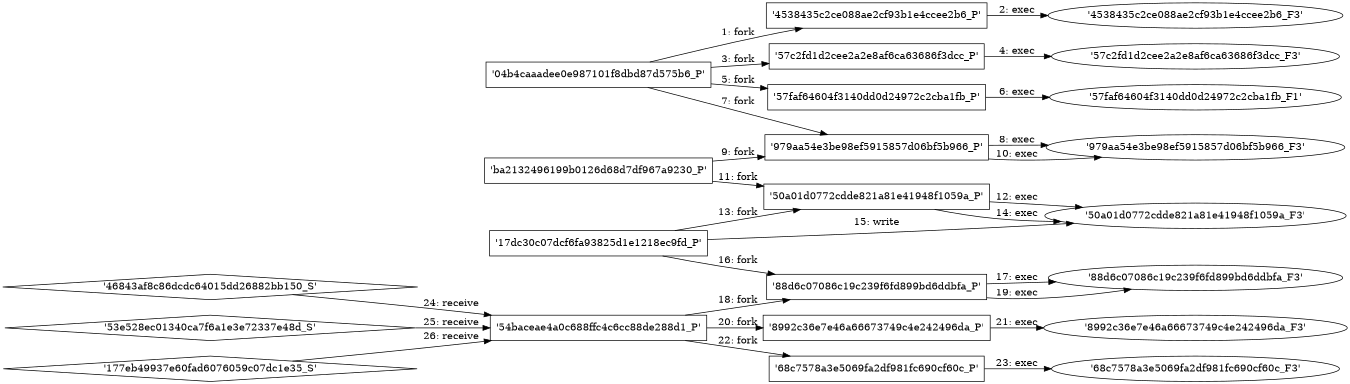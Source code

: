 digraph "D:\Learning\Paper\apt\基于CTI的攻击预警\Dataset\攻击图\ASGfromALLCTI\How can Microsoft Threat Protection help reduce the risk from phishing.dot" {
rankdir="LR"
size="9"
fixedsize="false"
splines="true"
nodesep=0.3
ranksep=0
fontsize=10
overlap="scalexy"
engine= "neato"
	"'04b4caaadee0e987101f8dbd87d575b6_P'" [node_type=Process shape=box]
	"'4538435c2ce088ae2cf93b1e4ccee2b6_P'" [node_type=Process shape=box]
	"'04b4caaadee0e987101f8dbd87d575b6_P'" -> "'4538435c2ce088ae2cf93b1e4ccee2b6_P'" [label="1: fork"]
	"'4538435c2ce088ae2cf93b1e4ccee2b6_P'" [node_type=Process shape=box]
	"'4538435c2ce088ae2cf93b1e4ccee2b6_F3'" [node_type=File shape=ellipse]
	"'4538435c2ce088ae2cf93b1e4ccee2b6_P'" -> "'4538435c2ce088ae2cf93b1e4ccee2b6_F3'" [label="2: exec"]
	"'04b4caaadee0e987101f8dbd87d575b6_P'" [node_type=Process shape=box]
	"'57c2fd1d2cee2a2e8af6ca63686f3dcc_P'" [node_type=Process shape=box]
	"'04b4caaadee0e987101f8dbd87d575b6_P'" -> "'57c2fd1d2cee2a2e8af6ca63686f3dcc_P'" [label="3: fork"]
	"'57c2fd1d2cee2a2e8af6ca63686f3dcc_P'" [node_type=Process shape=box]
	"'57c2fd1d2cee2a2e8af6ca63686f3dcc_F3'" [node_type=File shape=ellipse]
	"'57c2fd1d2cee2a2e8af6ca63686f3dcc_P'" -> "'57c2fd1d2cee2a2e8af6ca63686f3dcc_F3'" [label="4: exec"]
	"'04b4caaadee0e987101f8dbd87d575b6_P'" [node_type=Process shape=box]
	"'57faf64604f3140dd0d24972c2cba1fb_P'" [node_type=Process shape=box]
	"'04b4caaadee0e987101f8dbd87d575b6_P'" -> "'57faf64604f3140dd0d24972c2cba1fb_P'" [label="5: fork"]
	"'57faf64604f3140dd0d24972c2cba1fb_P'" [node_type=Process shape=box]
	"'57faf64604f3140dd0d24972c2cba1fb_F1'" [node_type=File shape=ellipse]
	"'57faf64604f3140dd0d24972c2cba1fb_P'" -> "'57faf64604f3140dd0d24972c2cba1fb_F1'" [label="6: exec"]
	"'04b4caaadee0e987101f8dbd87d575b6_P'" [node_type=Process shape=box]
	"'979aa54e3be98ef5915857d06bf5b966_P'" [node_type=Process shape=box]
	"'04b4caaadee0e987101f8dbd87d575b6_P'" -> "'979aa54e3be98ef5915857d06bf5b966_P'" [label="7: fork"]
	"'979aa54e3be98ef5915857d06bf5b966_P'" [node_type=Process shape=box]
	"'979aa54e3be98ef5915857d06bf5b966_F3'" [node_type=File shape=ellipse]
	"'979aa54e3be98ef5915857d06bf5b966_P'" -> "'979aa54e3be98ef5915857d06bf5b966_F3'" [label="8: exec"]
	"'ba2132496199b0126d68d7df967a9230_P'" [node_type=Process shape=box]
	"'979aa54e3be98ef5915857d06bf5b966_P'" [node_type=Process shape=box]
	"'ba2132496199b0126d68d7df967a9230_P'" -> "'979aa54e3be98ef5915857d06bf5b966_P'" [label="9: fork"]
	"'979aa54e3be98ef5915857d06bf5b966_P'" [node_type=Process shape=box]
	"'979aa54e3be98ef5915857d06bf5b966_F3'" [node_type=File shape=ellipse]
	"'979aa54e3be98ef5915857d06bf5b966_P'" -> "'979aa54e3be98ef5915857d06bf5b966_F3'" [label="10: exec"]
	"'ba2132496199b0126d68d7df967a9230_P'" [node_type=Process shape=box]
	"'50a01d0772cdde821a81e41948f1059a_P'" [node_type=Process shape=box]
	"'ba2132496199b0126d68d7df967a9230_P'" -> "'50a01d0772cdde821a81e41948f1059a_P'" [label="11: fork"]
	"'50a01d0772cdde821a81e41948f1059a_P'" [node_type=Process shape=box]
	"'50a01d0772cdde821a81e41948f1059a_F3'" [node_type=File shape=ellipse]
	"'50a01d0772cdde821a81e41948f1059a_P'" -> "'50a01d0772cdde821a81e41948f1059a_F3'" [label="12: exec"]
	"'17dc30c07dcf6fa93825d1e1218ec9fd_P'" [node_type=Process shape=box]
	"'50a01d0772cdde821a81e41948f1059a_P'" [node_type=Process shape=box]
	"'17dc30c07dcf6fa93825d1e1218ec9fd_P'" -> "'50a01d0772cdde821a81e41948f1059a_P'" [label="13: fork"]
	"'50a01d0772cdde821a81e41948f1059a_P'" [node_type=Process shape=box]
	"'50a01d0772cdde821a81e41948f1059a_F3'" [node_type=File shape=ellipse]
	"'50a01d0772cdde821a81e41948f1059a_P'" -> "'50a01d0772cdde821a81e41948f1059a_F3'" [label="14: exec"]
	"'50a01d0772cdde821a81e41948f1059a_F3'" [node_type=file shape=ellipse]
	"'17dc30c07dcf6fa93825d1e1218ec9fd_P'" [node_type=Process shape=box]
	"'17dc30c07dcf6fa93825d1e1218ec9fd_P'" -> "'50a01d0772cdde821a81e41948f1059a_F3'" [label="15: write"]
	"'17dc30c07dcf6fa93825d1e1218ec9fd_P'" [node_type=Process shape=box]
	"'88d6c07086c19c239f6fd899bd6ddbfa_P'" [node_type=Process shape=box]
	"'17dc30c07dcf6fa93825d1e1218ec9fd_P'" -> "'88d6c07086c19c239f6fd899bd6ddbfa_P'" [label="16: fork"]
	"'88d6c07086c19c239f6fd899bd6ddbfa_P'" [node_type=Process shape=box]
	"'88d6c07086c19c239f6fd899bd6ddbfa_F3'" [node_type=File shape=ellipse]
	"'88d6c07086c19c239f6fd899bd6ddbfa_P'" -> "'88d6c07086c19c239f6fd899bd6ddbfa_F3'" [label="17: exec"]
	"'54baceae4a0c688ffc4c6cc88de288d1_P'" [node_type=Process shape=box]
	"'88d6c07086c19c239f6fd899bd6ddbfa_P'" [node_type=Process shape=box]
	"'54baceae4a0c688ffc4c6cc88de288d1_P'" -> "'88d6c07086c19c239f6fd899bd6ddbfa_P'" [label="18: fork"]
	"'88d6c07086c19c239f6fd899bd6ddbfa_P'" [node_type=Process shape=box]
	"'88d6c07086c19c239f6fd899bd6ddbfa_F3'" [node_type=File shape=ellipse]
	"'88d6c07086c19c239f6fd899bd6ddbfa_P'" -> "'88d6c07086c19c239f6fd899bd6ddbfa_F3'" [label="19: exec"]
	"'54baceae4a0c688ffc4c6cc88de288d1_P'" [node_type=Process shape=box]
	"'8992c36e7e46a66673749c4e242496da_P'" [node_type=Process shape=box]
	"'54baceae4a0c688ffc4c6cc88de288d1_P'" -> "'8992c36e7e46a66673749c4e242496da_P'" [label="20: fork"]
	"'8992c36e7e46a66673749c4e242496da_P'" [node_type=Process shape=box]
	"'8992c36e7e46a66673749c4e242496da_F3'" [node_type=File shape=ellipse]
	"'8992c36e7e46a66673749c4e242496da_P'" -> "'8992c36e7e46a66673749c4e242496da_F3'" [label="21: exec"]
	"'54baceae4a0c688ffc4c6cc88de288d1_P'" [node_type=Process shape=box]
	"'68c7578a3e5069fa2df981fc690cf60c_P'" [node_type=Process shape=box]
	"'54baceae4a0c688ffc4c6cc88de288d1_P'" -> "'68c7578a3e5069fa2df981fc690cf60c_P'" [label="22: fork"]
	"'68c7578a3e5069fa2df981fc690cf60c_P'" [node_type=Process shape=box]
	"'68c7578a3e5069fa2df981fc690cf60c_F3'" [node_type=File shape=ellipse]
	"'68c7578a3e5069fa2df981fc690cf60c_P'" -> "'68c7578a3e5069fa2df981fc690cf60c_F3'" [label="23: exec"]
	"'54baceae4a0c688ffc4c6cc88de288d1_P'" [node_type=Process shape=box]
	"'46843af8c86dcdc64015dd26882bb150_S'" [node_type=Socket shape=diamond]
	"'46843af8c86dcdc64015dd26882bb150_S'" -> "'54baceae4a0c688ffc4c6cc88de288d1_P'" [label="24: receive"]
	"'54baceae4a0c688ffc4c6cc88de288d1_P'" [node_type=Process shape=box]
	"'53e528ec01340ca7f6a1e3e72337e48d_S'" [node_type=Socket shape=diamond]
	"'53e528ec01340ca7f6a1e3e72337e48d_S'" -> "'54baceae4a0c688ffc4c6cc88de288d1_P'" [label="25: receive"]
	"'54baceae4a0c688ffc4c6cc88de288d1_P'" [node_type=Process shape=box]
	"'177eb49937e60fad6076059c07dc1e35_S'" [node_type=Socket shape=diamond]
	"'177eb49937e60fad6076059c07dc1e35_S'" -> "'54baceae4a0c688ffc4c6cc88de288d1_P'" [label="26: receive"]
}
